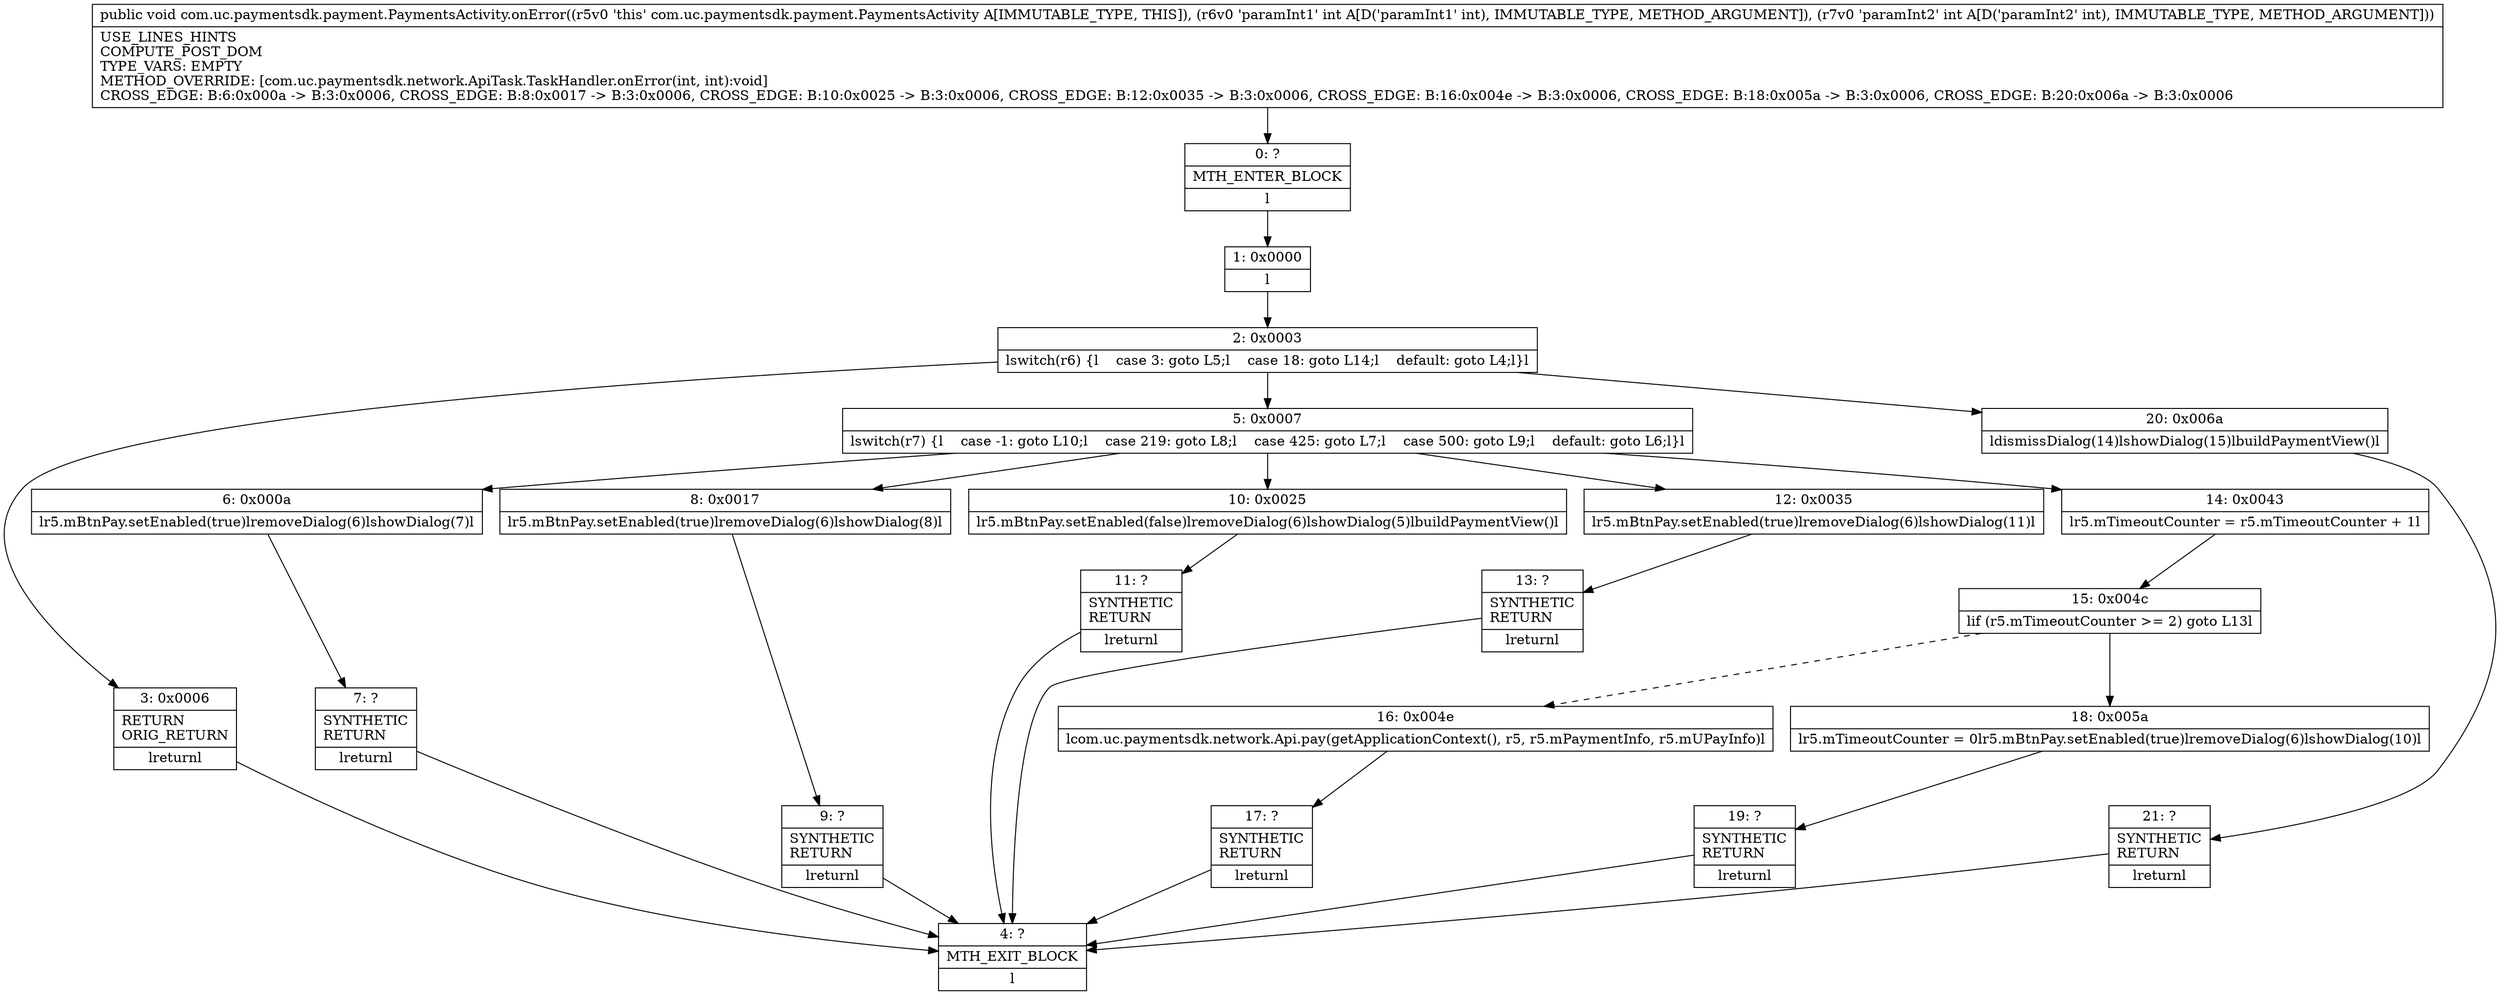 digraph "CFG forcom.uc.paymentsdk.payment.PaymentsActivity.onError(II)V" {
Node_0 [shape=record,label="{0\:\ ?|MTH_ENTER_BLOCK\l|l}"];
Node_1 [shape=record,label="{1\:\ 0x0000|l}"];
Node_2 [shape=record,label="{2\:\ 0x0003|lswitch(r6) \{l    case 3: goto L5;l    case 18: goto L14;l    default: goto L4;l\}l}"];
Node_3 [shape=record,label="{3\:\ 0x0006|RETURN\lORIG_RETURN\l|lreturnl}"];
Node_4 [shape=record,label="{4\:\ ?|MTH_EXIT_BLOCK\l|l}"];
Node_5 [shape=record,label="{5\:\ 0x0007|lswitch(r7) \{l    case \-1: goto L10;l    case 219: goto L8;l    case 425: goto L7;l    case 500: goto L9;l    default: goto L6;l\}l}"];
Node_6 [shape=record,label="{6\:\ 0x000a|lr5.mBtnPay.setEnabled(true)lremoveDialog(6)lshowDialog(7)l}"];
Node_7 [shape=record,label="{7\:\ ?|SYNTHETIC\lRETURN\l|lreturnl}"];
Node_8 [shape=record,label="{8\:\ 0x0017|lr5.mBtnPay.setEnabled(true)lremoveDialog(6)lshowDialog(8)l}"];
Node_9 [shape=record,label="{9\:\ ?|SYNTHETIC\lRETURN\l|lreturnl}"];
Node_10 [shape=record,label="{10\:\ 0x0025|lr5.mBtnPay.setEnabled(false)lremoveDialog(6)lshowDialog(5)lbuildPaymentView()l}"];
Node_11 [shape=record,label="{11\:\ ?|SYNTHETIC\lRETURN\l|lreturnl}"];
Node_12 [shape=record,label="{12\:\ 0x0035|lr5.mBtnPay.setEnabled(true)lremoveDialog(6)lshowDialog(11)l}"];
Node_13 [shape=record,label="{13\:\ ?|SYNTHETIC\lRETURN\l|lreturnl}"];
Node_14 [shape=record,label="{14\:\ 0x0043|lr5.mTimeoutCounter = r5.mTimeoutCounter + 1l}"];
Node_15 [shape=record,label="{15\:\ 0x004c|lif (r5.mTimeoutCounter \>= 2) goto L13l}"];
Node_16 [shape=record,label="{16\:\ 0x004e|lcom.uc.paymentsdk.network.Api.pay(getApplicationContext(), r5, r5.mPaymentInfo, r5.mUPayInfo)l}"];
Node_17 [shape=record,label="{17\:\ ?|SYNTHETIC\lRETURN\l|lreturnl}"];
Node_18 [shape=record,label="{18\:\ 0x005a|lr5.mTimeoutCounter = 0lr5.mBtnPay.setEnabled(true)lremoveDialog(6)lshowDialog(10)l}"];
Node_19 [shape=record,label="{19\:\ ?|SYNTHETIC\lRETURN\l|lreturnl}"];
Node_20 [shape=record,label="{20\:\ 0x006a|ldismissDialog(14)lshowDialog(15)lbuildPaymentView()l}"];
Node_21 [shape=record,label="{21\:\ ?|SYNTHETIC\lRETURN\l|lreturnl}"];
MethodNode[shape=record,label="{public void com.uc.paymentsdk.payment.PaymentsActivity.onError((r5v0 'this' com.uc.paymentsdk.payment.PaymentsActivity A[IMMUTABLE_TYPE, THIS]), (r6v0 'paramInt1' int A[D('paramInt1' int), IMMUTABLE_TYPE, METHOD_ARGUMENT]), (r7v0 'paramInt2' int A[D('paramInt2' int), IMMUTABLE_TYPE, METHOD_ARGUMENT]))  | USE_LINES_HINTS\lCOMPUTE_POST_DOM\lTYPE_VARS: EMPTY\lMETHOD_OVERRIDE: [com.uc.paymentsdk.network.ApiTask.TaskHandler.onError(int, int):void]\lCROSS_EDGE: B:6:0x000a \-\> B:3:0x0006, CROSS_EDGE: B:8:0x0017 \-\> B:3:0x0006, CROSS_EDGE: B:10:0x0025 \-\> B:3:0x0006, CROSS_EDGE: B:12:0x0035 \-\> B:3:0x0006, CROSS_EDGE: B:16:0x004e \-\> B:3:0x0006, CROSS_EDGE: B:18:0x005a \-\> B:3:0x0006, CROSS_EDGE: B:20:0x006a \-\> B:3:0x0006\l}"];
MethodNode -> Node_0;
Node_0 -> Node_1;
Node_1 -> Node_2;
Node_2 -> Node_3;
Node_2 -> Node_5;
Node_2 -> Node_20;
Node_3 -> Node_4;
Node_5 -> Node_6;
Node_5 -> Node_8;
Node_5 -> Node_10;
Node_5 -> Node_12;
Node_5 -> Node_14;
Node_6 -> Node_7;
Node_7 -> Node_4;
Node_8 -> Node_9;
Node_9 -> Node_4;
Node_10 -> Node_11;
Node_11 -> Node_4;
Node_12 -> Node_13;
Node_13 -> Node_4;
Node_14 -> Node_15;
Node_15 -> Node_16[style=dashed];
Node_15 -> Node_18;
Node_16 -> Node_17;
Node_17 -> Node_4;
Node_18 -> Node_19;
Node_19 -> Node_4;
Node_20 -> Node_21;
Node_21 -> Node_4;
}

